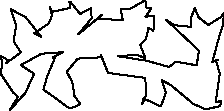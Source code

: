 unitsize(0.001cm);
draw((1380,939)--(1187,706));
draw((1187,706)--(1286,525));
draw((1286,525)--(1323,280));
draw((1323,280)--(1429,134));
draw((1429,134)--(1256,61));
draw((1256,61)--(1178,100));
draw((1178,100)--(953,268));
draw((953,268)--(776,392));
draw((776,392)--(839,620));
draw((839,620)--(984,965));
draw((984,965)--(938,955));
draw((938,955)--(1115,1052));
draw((1115,1052)--(742,1025));
draw((742,1025)--(376,825));
draw((376,825)--(611,673));
draw((611,673)--(457,334));
draw((457,334)--(178,24));
draw((178,24)--(327,265));
draw((327,265)--(241,341));
draw((241,341)--(19,674));
draw((19,674)--(53,857));
draw((53,857)--(22,987));
draw((22,987)--(161,906));
draw((161,906)--(123,862));
draw((123,862)--(378,1048));
draw((378,1048)--(252,1240));
draw((252,1240)--(274,1420));
draw((274,1420)--(298,1513));
draw((298,1513)--(198,1810));
draw((198,1810)--(463,1670));
draw((463,1670)--(738,1325));
draw((738,1325)--(611,1384));
draw((611,1384)--(872,1559));
draw((872,1559)--(928,1700));
draw((928,1700)--(890,1846));
draw((890,1846)--(929,1766));
draw((929,1766)--(1251,1832));
draw((1251,1832)--(1234,1946));
draw((1234,1946)--(1247,1945));
draw((1247,1945)--(1424,1728));
draw((1424,1728)--(1621,1830));
draw((1621,1830)--(1625,1651));
draw((1625,1651)--(1393,1368));
draw((1393,1368)--(1807,1711));
draw((1807,1711)--(1724,1642));
draw((1724,1642)--(2178,1619));
draw((2178,1619)--(2139,1806));
draw((2139,1806)--(2290,1810));
draw((2290,1810)--(2573,1969));
draw((2573,1969)--(2597,1830));
draw((2597,1830)--(2678,1825));
draw((2678,1825)--(2576,1676));
draw((2576,1676)--(2728,1698));
draw((2728,1698)--(2721,1482));
draw((2721,1482)--(2716,1432));
draw((2716,1432)--(2628,1479));
draw((2628,1479)--(2586,1286));
draw((2586,1286)--(2482,1183));
draw((2482,1183)--(2574,946));
draw((2574,946)--(2421,1007));
draw((2421,1007)--(2097,981));
draw((2097,981)--(2599,901));
draw((2599,901)--(2991,792));
draw((2991,792)--(3113,885));
draw((3113,885)--(3479,821));
draw((3479,821)--(3520,1079));
draw((3520,1079)--(2961,1605));
draw((2961,1605)--(2945,1622));
draw((2945,1622)--(3085,1528));
draw((3085,1528)--(3384,1498));
draw((3384,1498)--(3373,1646));
draw((3373,1646)--(3447,1830));
draw((3447,1830)--(3510,1671));
draw((3510,1671)--(3683,1533));
draw((3683,1533)--(3911,1673));
draw((3911,1673)--(3955,1743));
draw((3955,1743)--(3950,1558));
draw((3950,1558)--(3874,1318));
draw((3874,1318)--(3756,882));
draw((3756,882)--(3854,923));
draw((3854,923)--(3822,899));
draw((3822,899)--(3888,666));
draw((3888,666)--(3875,598));
draw((3875,598)--(3815,169));
draw((3815,169)--(3913,192));
draw((3913,192)--(3893,102));
draw((3893,102)--(3640,43));
draw((3640,43)--(3416,143));
draw((3416,143)--(3022,474));
draw((3022,474)--(2863,558));
draw((2863,558)--(2936,337));
draw((2936,337)--(2848,96));
draw((2848,96)--(2542,236));
draw((2542,236)--(2519,135));
draw((2519,135)--(2588,302));
draw((2588,302)--(2573,599));
draw((2573,599)--(1917,687));
draw((1917,687)--(1787,1009));
draw((1787,1009)--(1795,962));
draw((1795,962)--(1380,939));

